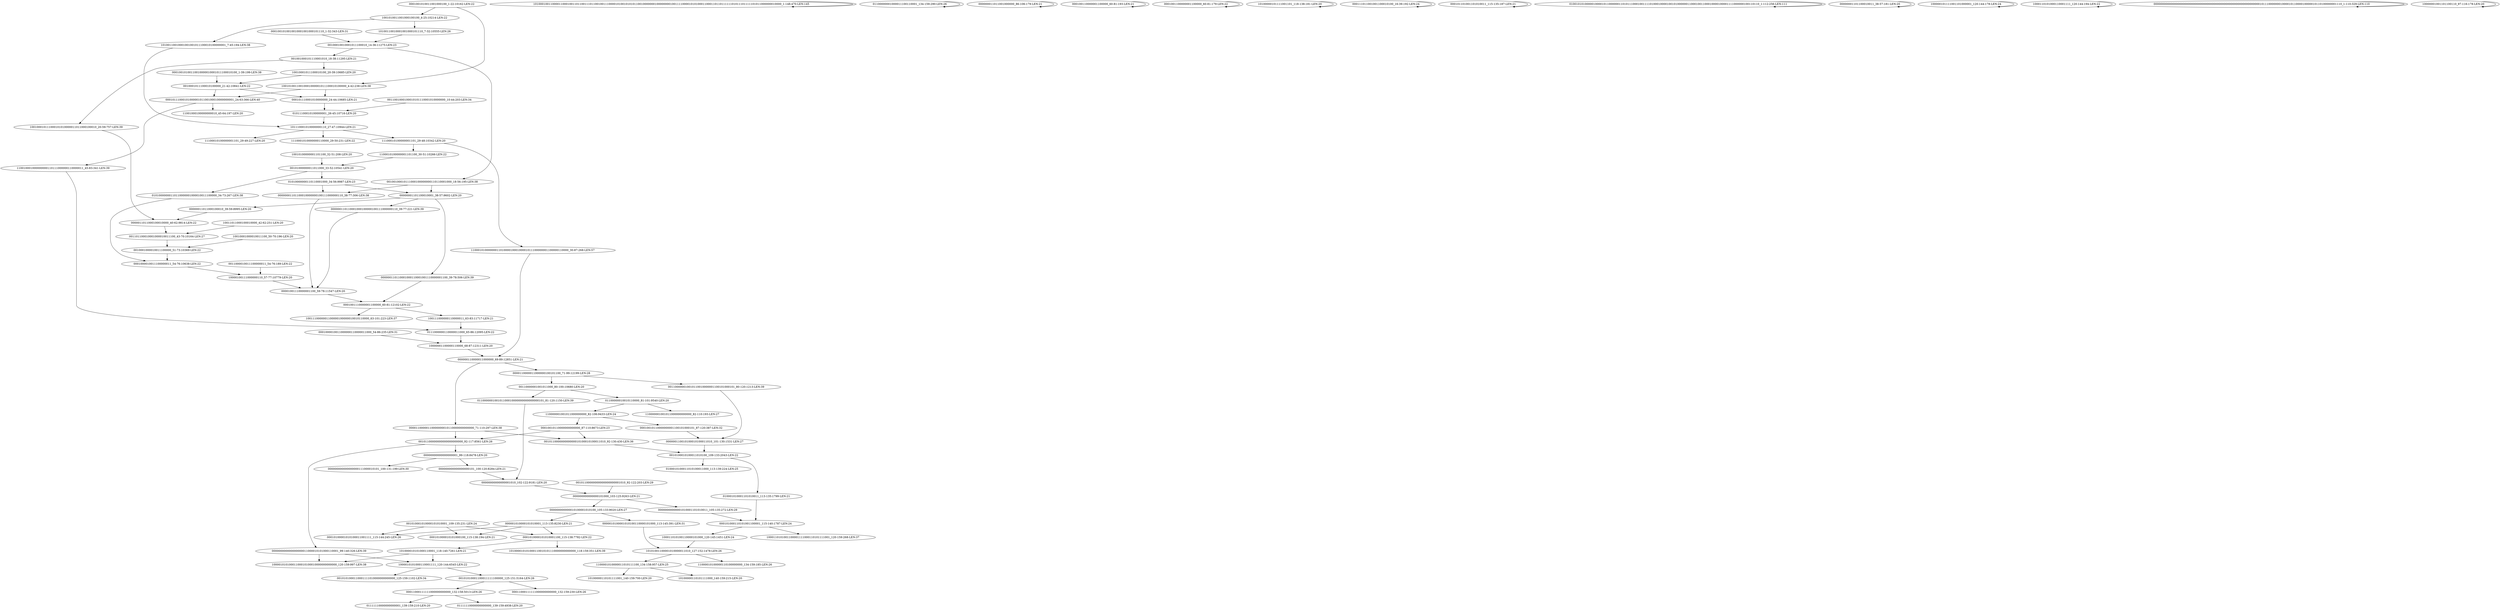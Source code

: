digraph G {
    "1100001010000011010111100_134-158:957-LEN:25" -> "10100000110101111001_140-159:700-LEN:20";
    "1100001010000011010111100_134-158:957-LEN:25" -> "10100000110101111000_140-159:215-LEN:20";
    "0010001000010011100000_51-73:10369-LEN:22" -> "0001000010011100000011_54-76:10638-LEN:22";
    "00110000001001011000_80-100:10680-LEN:20" -> "011000000100101100010000000000000000101_81-120:1150-LEN:39";
    "00110000001001011000_80-100:10680-LEN:20" -> "01100000010010110000_81-101:9540-LEN:20";
    "01010000000110110001000_34-56:9987-LEN:23" -> "00000001101100010001_38-57:9602-LEN:20";
    "01010000000110110001000_34-56:9987-LEN:23" -> "00000001101100010000000100111000000110_38-77:306-LEN:38";
    "100011010100110000101000_120-145:1451-LEN:24" -> "10101001100001010000011010_127-152:1478-LEN:26";
    "101110001010000000110_27-47:10944-LEN:21" -> "11100010100000001101_29-49:227-LEN:20";
    "101110001010000000110_27-47:10944-LEN:21" -> "11100010100000001101_29-48:10342-LEN:20";
    "101110001010000000110_27-47:10944-LEN:21" -> "1110001010000000110000_29-50:231-LEN:22";
    "01010000000110110000001000010011100000_34-73:267-LEN:38" -> "0001000010011100000011_54-76:10638-LEN:22";
    "110010001000000000110111000000110000011_45-83:341-LEN:39" -> "0111000000110000011000_65-86:12095-LEN:22";
    "00001100000110000000010110000000000000_71-110:297-LEN:38" -> "00101100000000000000000000_92-117:8561-LEN:26";
    "00001100000110000000010110000000000000_71-110:297-LEN:38" -> "001011000000000000010100010100011010_92-130:430-LEN:36";
    "1010001001100001100010011011001110110010011100001010010101011001000000010000000010011110000101010001100011011011111101011101111101011000000010000_1-148:470-LEN:145" -> "1010001001100001100010011011001110110010011100001010010101011001000000010000000010011110000101010001100011011011111101011101111101011000000010000_1-148:470-LEN:145";
    "01100000001000011100110001_134-159:290-LEN:26" -> "01100000001000011100110001_134-159:290-LEN:26";
    "0010001011100010100000_21-42:10841-LEN:22" -> "000101110001010000000_24-44:10685-LEN:21";
    "0010001011100010100000_21-42:10841-LEN:22" -> "0001011100010100000101100100010000000001_24-63:366-LEN:40";
    "000101110001010000000_24-44:10685-LEN:21" -> "01011100010100000001_26-45:10716-LEN:20";
    "000001010000101010001_113-135:8230-LEN:21" -> "00010100001010100011001111_115-144:245-LEN:26";
    "000001010000101010001_113-135:8230-LEN:21" -> "000101000010101000100_115-138:194-LEN:21";
    "000001010000101010001_113-135:8230-LEN:21" -> "0001010000101010001100_115-138:7782-LEN:22";
    "10101001100001010000011010_127-152:1478-LEN:26" -> "1100001010000011010111100_134-158:957-LEN:25";
    "10101001100001010000011010_127-152:1478-LEN:26" -> "11000010100000110100000000_134-159:185-LEN:26";
    "011000000100101100010000000000000000101_81-120:1150-LEN:39" -> "00000000000000001010_102-122:9181-LEN:20";
    "000000000000000101000_103-125:9263-LEN:21" -> "000000000000010100001010100_105-133:9020-LEN:27";
    "000000000000000101000_103-125:9263-LEN:21" -> "00000000000001010001101010011_105-135:272-LEN:29";
    "00010010110000000000000_87-110:8673-LEN:23" -> "00101100000000000000000000_92-117:8561-LEN:26";
    "00010010110000000000000_87-110:8673-LEN:23" -> "001011000000000000010100010100011010_92-130:430-LEN:36";
    "1000010101000110001111_120-144:6545-LEN:22" -> "0010101000110001111010000000000000_125-159:1102-LEN:34";
    "1000010101000110001111_120-144:6545-LEN:22" -> "00101010001100011111100000_125-151:5164-LEN:26";
    "00001001110000001100_59-78:11547-LEN:20" -> "0001001110000001100000_60-81:12102-LEN:22";
    "0001001010011001000100_1-22:10162-LEN:22" -> "10010100110010001000001011100010100000_4-42:238-LEN:38";
    "0001001010011001000100_1-22:10162-LEN:22" -> "1001010011001000100100_4-25:10214-LEN:22";
    "0000010100001010100110000101000_113-145:391-LEN:31" -> "10101001100001010000011010_127-152:1478-LEN:26";
    "0011001000100010101110001010000000_10-44:203-LEN:34" -> "01011100010100000001_26-45:10716-LEN:20";
    "000000011011001000000_86-106:179-LEN:21" -> "000000011011001000000_86-106:179-LEN:21";
    "001100000010010110010000001100101000101_80-120:1213-LEN:39" -> "000000110010100010100011010_101-130:1531-LEN:27";
    "10100110010001001000101110_7-32:10555-LEN:26" -> "00100010010001011100010_14-36:11275-LEN:23";
    "001010001010000101010001_109-135:231-LEN:24" -> "00010100001010100011001111_115-144:245-LEN:26";
    "001010001010000101010001_109-135:231-LEN:24" -> "000101000010101000100_115-138:194-LEN:21";
    "001010001010000101010001_109-135:231-LEN:24" -> "0001010000101010001100_115-138:7782-LEN:22";
    "0001000010011000000110000011000_54-86:235-LEN:31" -> "10000001100000110000_68-87:12311-LEN:20";
    "0001001110000001100000_60-81:12102-LEN:22" -> "1001110000001100000100000010010110000_63-101:223-LEN:37";
    "0001001110000001100000_60-81:12102-LEN:22" -> "100111000000110000011_63-83:11717-LEN:21";
    "000100110000001100000_60-81:193-LEN:21" -> "000100110000001100000_60-81:193-LEN:21";
    "0010100010100011010100_109-133:2043-LEN:22" -> "010001010001101010011_113-135:1799-LEN:21";
    "0010100010100011010100_109-133:2043-LEN:22" -> "0100010100011010100011000_113-139:224-LEN:25";
    "00000001101100010001_38-57:9602-LEN:20" -> "00000011011000100010_39-59:8995-LEN:20";
    "00000001101100010001_38-57:9602-LEN:20" -> "000000110110001000110001001110000001100_39-78:506-LEN:39";
    "00000001101100010001_38-57:9602-LEN:20" -> "000000110110001000100000100111000000110_39-77:221-LEN:39";
    "0001001100000001100000_60-81:179-LEN:22" -> "0001001100000001100000_60-81:179-LEN:22";
    "00000011011000100010_39-59:8995-LEN:20" -> "0000011011000100010000_40-62:9814-LEN:22";
    "10100000101111001101_118-138:181-LEN:20" -> "10100000101111001101_118-138:181-LEN:20";
    "10010001000010011100_50-70:196-LEN:20" -> "0010001000010011100000_51-73:10369-LEN:22";
    "01100000010010110000_81-101:9540-LEN:20" -> "110000001001011000000000000_82-110:193-LEN:27";
    "01100000010010110000_81-101:9540-LEN:20" -> "110000001001011000000000_82-106:9433-LEN:24";
    "0000011011000100010000_40-62:9814-LEN:22" -> "001101100010001000010011100_43-70:10164-LEN:27";
    "000000000000000000101_100-120:8284-LEN:21" -> "00000000000000001010_102-122:9181-LEN:20";
    "10010001011100010100_20-39:10685-LEN:20" -> "0010001011100010100000_21-42:10841-LEN:22";
    "0001011100010100000101100100010000000001_24-63:366-LEN:40" -> "110010001000000000110111000000110000011_45-83:341-LEN:39";
    "0001011100010100000101100100010000000001_24-63:366-LEN:40" -> "11001000100000000010_45-64:197-LEN:20";
    "010001010001101010011_113-135:1799-LEN:21" -> "000101000110101001100001_115-140:1787-LEN:24";
    "10010100110010001000001011100010100000_4-42:238-LEN:38" -> "000101110001010000000_24-44:10685-LEN:21";
    "10010100110010001000001011100010100000_4-42:238-LEN:38" -> "0001011100010100000101100100010000000001_24-63:366-LEN:40";
    "00101100000000000000000000_92-117:8561-LEN:26" -> "000000000000000000011000010101000110001_99-140:326-LEN:39";
    "00101100000000000000000000_92-117:8561-LEN:26" -> "00000000000000000001_99-118:8478-LEN:20";
    "0001001010010010001001000101110_1-32:343-LEN:31" -> "00100010010001011100010_14-36:11275-LEN:23";
    "0001000010011100000011_54-76:10638-LEN:22" -> "10000100111000000110_57-77:10779-LEN:20";
    "100100010111000101010000011011000100010_20-59:757-LEN:39" -> "0000011011000100010000_40-62:9814-LEN:22";
    "1100010100000001101100_30-51:10266-LEN:22" -> "00101000000011011000_33-52:10541-LEN:20";
    "001011000000000000010100010100011010_92-130:430-LEN:36" -> "0010100010100011010100_109-133:2043-LEN:22";
    "01011100010100000001_26-45:10716-LEN:20" -> "101110001010000000110_27-47:10944-LEN:21";
    "000000110110001000110001001110000001100_39-78:506-LEN:39" -> "0001001110000001100000_60-81:12102-LEN:22";
    "000000000000010100001010100_105-133:9020-LEN:27" -> "000001010000101010001_113-135:8230-LEN:21";
    "000000000000010100001010100_105-133:9020-LEN:27" -> "0000010100001010100110000101000_113-145:391-LEN:31";
    "1001010011001000100100_4-25:10214-LEN:22" -> "10100110010001001000101110_7-32:10555-LEN:26";
    "1001010011001000100100_4-25:10214-LEN:22" -> "10100110010001001001011100010100000001_7-45:194-LEN:38";
    "00011000111111000000000000_132-158:5013-LEN:26" -> "01111110000000000001_139-159:210-LEN:20";
    "00011000111111000000000000_132-158:5013-LEN:26" -> "01111110000000000000_139-159:4938-LEN:20";
    "00101100000000000000000001010_92-122:203-LEN:29" -> "000000000000000101000_103-125:9263-LEN:21";
    "10000001100000110000_68-87:12311-LEN:20" -> "000000110000011000000_69-89:12851-LEN:21";
    "11100010100000001101_29-48:10342-LEN:20" -> "1100010100000001101100_30-51:10266-LEN:22";
    "11100010100000001101_29-48:10342-LEN:20" -> "110001010000000110100001000100001011100000001100000110000_30-87:268-LEN:57";
    "000101000110101001100001_115-140:1787-LEN:24" -> "100011010100110000101000_120-145:1451-LEN:24";
    "000101000110101001100001_115-140:1787-LEN:24" -> "1000110101001100001111000110101111001_120-159:268-LEN:37";
    "000111011001001100010100_16-39:192-LEN:24" -> "000111011001001100010100_16-39:192-LEN:24";
    "10011011000100010000_42-62:251-LEN:20" -> "001101100010001000010011100_43-70:10164-LEN:27";
    "00010010100110010000010001011100010100_1-39:199-LEN:38" -> "0010001011100010100000_21-42:10841-LEN:22";
    "0111000000110000011000_65-86:12095-LEN:22" -> "10000001100000110000_68-87:12311-LEN:20";
    "0000110000011000000100101100_71-99:12199-LEN:28" -> "00110000001001011000_80-100:10680-LEN:20";
    "0000110000011000000100101100_71-99:12199-LEN:28" -> "001100000010010110010000001100101000101_80-120:1213-LEN:39";
    "000101101001101010011_115-135:187-LEN:21" -> "000101101001101010011_115-135:187-LEN:21";
    "00010010110000000001100101000101_87-120:387-LEN:32" -> "000000110010100010100011010_101-130:1531-LEN:27";
    "00100100010111000100000000110110001000_18-56:195-LEN:38" -> "00000001101100010001_38-57:9602-LEN:20";
    "00100100010111000100000000110110001000_18-56:195-LEN:38" -> "00000001101100010000000100111000000110_38-77:306-LEN:38";
    "010010101000001000010110000001101011100010011110100010000100101000000110001001100010000100001111000000100110110_1-112:256-LEN:111" -> "010010101000001000010110000001101011100010011110100010000100101000000110001001100010000100001111000000100110110_1-112:256-LEN:111";
    "101000010101000110001_118-140:7261-LEN:21" -> "1000010101000110001111_120-144:6545-LEN:22";
    "101000010101000110001_118-140:7261-LEN:21" -> "10000101010001100010100010000000000000_120-159:997-LEN:38";
    "000000000000000000011000010101000110001_99-140:326-LEN:39" -> "1000010101000110001111_120-144:6545-LEN:22";
    "000000000000000000011000010101000110001_99-140:326-LEN:39" -> "10000101010001100010100010000000000000_120-159:997-LEN:38";
    "000000110110001000100000100111000000110_39-77:221-LEN:39" -> "00001001110000001100_59-78:11547-LEN:20";
    "0001010000101010001100_115-138:7782-LEN:22" -> "101000010101000110001_118-140:7261-LEN:21";
    "0001010000101010001100_115-138:7782-LEN:22" -> "101000010101000110010101110000000000000_118-159:351-LEN:39";
    "00101000000011011000_33-52:10541-LEN:20" -> "01010000000110110001000_34-56:9987-LEN:23";
    "00101000000011011000_33-52:10541-LEN:20" -> "01010000000110110000001000010011100000_34-73:267-LEN:38";
    "000000110000011000000_69-89:12851-LEN:21" -> "00001100000110000000010110000000000000_71-110:297-LEN:38";
    "000000110000011000000_69-89:12851-LEN:21" -> "0000110000011000000100101100_71-99:12199-LEN:28";
    "00000001101100010000000100111000000110_38-77:306-LEN:38" -> "00001001110000001100_59-78:11547-LEN:20";
    "00100010010001011100010_14-36:11275-LEN:23" -> "00100100010111000100000000110110001000_18-56:195-LEN:38";
    "00100010010001011100010_14-36:11275-LEN:23" -> "001001000101110001010_18-38:11295-LEN:21";
    "001001000101110001010_18-38:11295-LEN:21" -> "10010001011100010100_20-39:10685-LEN:20";
    "001001000101110001010_18-38:11295-LEN:21" -> "100100010111000101010000011011000100010_20-59:757-LEN:39";
    "110000001001011000000000_82-106:9433-LEN:24" -> "00010010110000000000000_87-110:8673-LEN:23";
    "110000001001011000000000_82-106:9433-LEN:24" -> "00010010110000000001100101000101_87-120:387-LEN:32";
    "00000000000000001010_102-122:9181-LEN:20" -> "000000000000000101000_103-125:9263-LEN:21";
    "000000110010100010100011010_101-130:1531-LEN:27" -> "0010100010100011010100_109-133:2043-LEN:22";
    "00000001101100010011_38-57:181-LEN:20" -> "00000001101100010011_38-57:181-LEN:20";
    "100000101111001101000001_120-144:178-LEN:24" -> "100000101111001101000001_120-144:178-LEN:24";
    "10100110010001001001011100010100000001_7-45:194-LEN:38" -> "101110001010000000110_27-47:10944-LEN:21";
    "00000000000001010001101010011_105-135:272-LEN:29" -> "000101000110101001100001_115-140:1787-LEN:24";
    "110001010000000110100001000100001011100000001100000110000_30-87:268-LEN:57" -> "000000110000011000000_69-89:12851-LEN:21";
    "00000000000000000001_99-118:8478-LEN:20" -> "000000000000000000111000010101_100-131:199-LEN:30";
    "00000000000000000001_99-118:8478-LEN:20" -> "000000000000000000101_100-120:8284-LEN:21";
    "00101010001100011111100000_125-151:5164-LEN:26" -> "00011000111111000000000000_132-159:230-LEN:26";
    "00101010001100011111100000_125-151:5164-LEN:26" -> "00011000111111000000000000_132-158:5013-LEN:26";
    "0011000010011100000011_54-76:189-LEN:22" -> "10000100111000000110_57-77:10779-LEN:20";
    "1000110101000110001111_120-144:194-LEN:22" -> "1000110101000110001111_120-144:194-LEN:22";
    "10000100111000000110_57-77:10779-LEN:20" -> "00001001110000001100_59-78:11547-LEN:20";
    "00000000000000000000000000000000000000000000000000000000000000101110000000100001011000010000010110100000001110_1-110:329-LEN:110" -> "00000000000000000000000000000000000000000000000000000000000000101110000000100001011000010000010110100000001110_1-110:329-LEN:110";
    "100111000000110000011_63-83:11717-LEN:21" -> "0111000000110000011000_65-86:12095-LEN:22";
    "10010100000001101100_32-51:208-LEN:20" -> "00101000000011011000_33-52:10541-LEN:20";
    "001101100010001000010011100_43-70:10164-LEN:27" -> "0010001000010011100000_51-73:10369-LEN:22";
    "10000001001101100110_97-116:178-LEN:20" -> "10000001001101100110_97-116:178-LEN:20";
}
